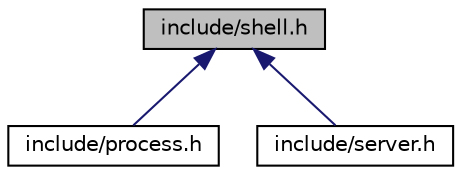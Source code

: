 digraph "include/shell.h"
{
  edge [fontname="Helvetica",fontsize="10",labelfontname="Helvetica",labelfontsize="10"];
  node [fontname="Helvetica",fontsize="10",shape=record];
  Node1 [label="include/shell.h",height=0.2,width=0.4,color="black", fillcolor="grey75", style="filled", fontcolor="black"];
  Node1 -> Node2 [dir="back",color="midnightblue",fontsize="10",style="solid",fontname="Helvetica"];
  Node2 [label="include/process.h",height=0.2,width=0.4,color="black", fillcolor="white", style="filled",URL="$process_8h.html",tooltip="test fonctions "];
  Node1 -> Node3 [dir="back",color="midnightblue",fontsize="10",style="solid",fontname="Helvetica"];
  Node3 [label="include/server.h",height=0.2,width=0.4,color="black", fillcolor="white", style="filled",URL="$server_8h.html",tooltip="background server for remote access "];
}
